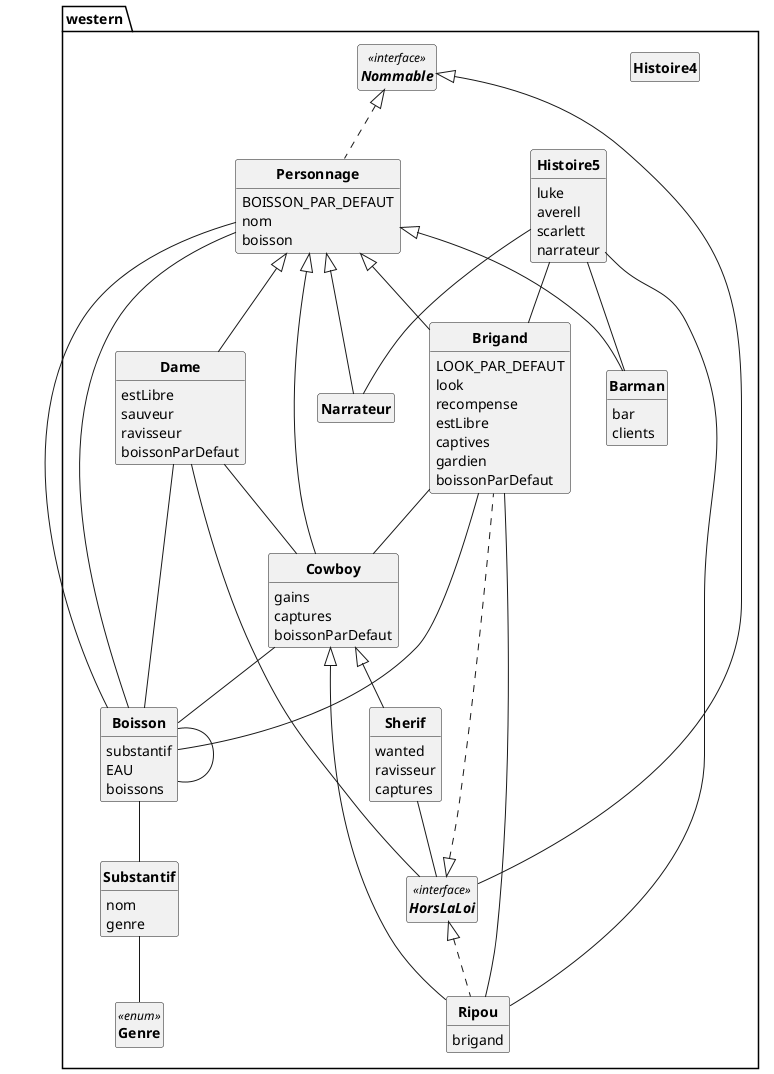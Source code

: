 @startuml

'UML GENERE PAR CODE :)

skinparam style strictuml
skinparam classAttributeIconSize 0
skinparam classFontStyle Bold
hide empty members

PACKAGE western{
	CLASS Barman  extends Personnage {
		bar
		clients
	}


	CLASS Boisson  {
		substantif
		EAU
		boissons
	}
Boisson -- Substantif
Boisson -- Boisson


	CLASS Brigand  extends Personnage implements HorsLaLoi {
		LOOK_PAR_DEFAUT
		look
		recompense
		estLibre
		captives
		gardien
		boissonParDefaut
	}
Brigand -- Cowboy
Brigand -- Boisson


	CLASS Cowboy  extends Personnage {
		gains
		captures
		boissonParDefaut
	}
Cowboy -- Boisson


	CLASS Dame  extends Personnage {
		estLibre
		sauveur
		ravisseur
		boissonParDefaut
	}
Dame -- Cowboy
Dame -- HorsLaLoi
Dame -- Boisson


	ENUM Genre<<enum>>{

	}

	CLASS Histoire4  {
	}


	CLASS Histoire5  {
		luke
		averell
		scarlett
		narrateur
	}
Histoire5 -- Barman
Histoire5 -- Brigand
Histoire5 -- Ripou
Histoire5 -- Narrateur


	INTERFACE HorsLaLoi <<interface>>  implements Nommable{

	}

	CLASS Narrateur  extends Personnage {
	}


	INTERFACE Nommable <<interface>> {

	}

	CLASS Personnage  implements Nommable {
		BOISSON_PAR_DEFAUT
		nom
		boisson
	}
Personnage -- Boisson
Personnage -- Boisson


	CLASS Ripou  extends Cowboy implements HorsLaLoi {
		brigand
	}
Ripou -- Brigand


	CLASS Sherif  extends Cowboy {
		wanted
		ravisseur
		captures
	}
Sherif -- HorsLaLoi


	CLASS Substantif  {
		nom
		genre
	}
Substantif -- Genre



}
@enduml
